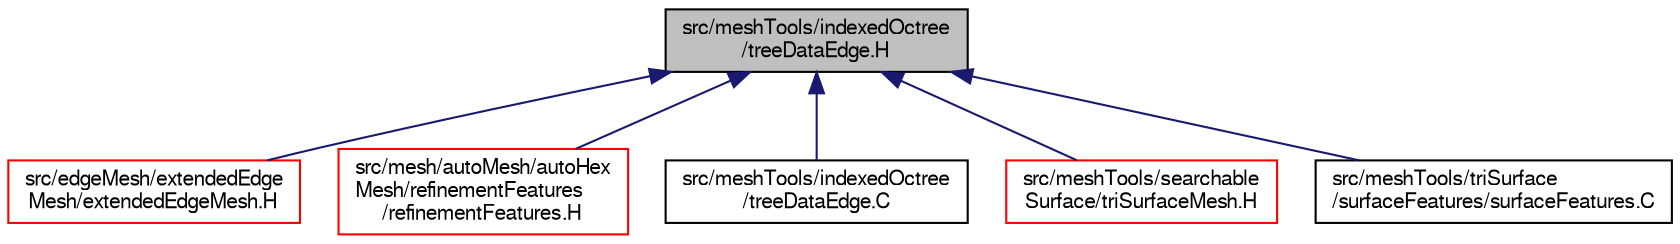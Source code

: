 digraph "src/meshTools/indexedOctree/treeDataEdge.H"
{
  bgcolor="transparent";
  edge [fontname="FreeSans",fontsize="10",labelfontname="FreeSans",labelfontsize="10"];
  node [fontname="FreeSans",fontsize="10",shape=record];
  Node152 [label="src/meshTools/indexedOctree\l/treeDataEdge.H",height=0.2,width=0.4,color="black", fillcolor="grey75", style="filled", fontcolor="black"];
  Node152 -> Node153 [dir="back",color="midnightblue",fontsize="10",style="solid",fontname="FreeSans"];
  Node153 [label="src/edgeMesh/extendedEdge\lMesh/extendedEdgeMesh.H",height=0.2,width=0.4,color="red",URL="$a00968.html"];
  Node152 -> Node163 [dir="back",color="midnightblue",fontsize="10",style="solid",fontname="FreeSans"];
  Node163 [label="src/mesh/autoMesh/autoHex\lMesh/refinementFeatures\l/refinementFeatures.H",height=0.2,width=0.4,color="red",URL="$a06950.html"];
  Node152 -> Node200 [dir="back",color="midnightblue",fontsize="10",style="solid",fontname="FreeSans"];
  Node200 [label="src/meshTools/indexedOctree\l/treeDataEdge.C",height=0.2,width=0.4,color="black",URL="$a07547.html"];
  Node152 -> Node201 [dir="back",color="midnightblue",fontsize="10",style="solid",fontname="FreeSans"];
  Node201 [label="src/meshTools/searchable\lSurface/triSurfaceMesh.H",height=0.2,width=0.4,color="red",URL="$a07850.html"];
  Node152 -> Node215 [dir="back",color="midnightblue",fontsize="10",style="solid",fontname="FreeSans"];
  Node215 [label="src/meshTools/triSurface\l/surfaceFeatures/surfaceFeatures.C",height=0.2,width=0.4,color="black",URL="$a08216.html"];
}
